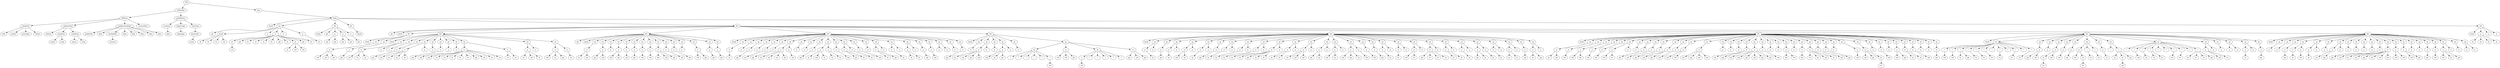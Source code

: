 digraph Tree {
	"t0" [label = "TEI"];
	"t1" [label = "teiHeader"];
	"t2" [label = "fileDesc"];
	"t3" [label = "titleStmt"];
	"t4" [label = "title"];
	"t5" [label = "author"];
	"t6" [label = "principal"];
	"t7" [label = "editor"];
	"t8" [label = "editionStmt"];
	"t9" [label = "edition"];
	"t10" [label = "respStmt"];
	"t11" [label = "name"];
	"t12" [label = "resp"];
	"t13" [label = "respStmt"];
	"t14" [label = "name"];
	"t15" [label = "resp"];
	"t16" [label = "publicationStmt"];
	"t17" [label = "publisher"];
	"t18" [label = "date"];
	"t19" [label = "availability"];
	"t20" [label = "licence"];
	"t21" [label = "idno"];
	"t22" [label = "idno"];
	"t23" [label = "idno"];
	"t24" [label = "idno"];
	"t25" [label = "idno"];
	"t26" [label = "sourceDesc"];
	"t27" [label = "profileDesc"];
	"t28" [label = "creation"];
	"t29" [label = "date"];
	"t30" [label = "langUsage"];
	"t31" [label = "language"];
	"t32" [label = "textClass"];
	"t33" [label = "keywords"];
	"t34" [label = "term"];
	"t35" [label = "text"];
	"t36" [label = "body"];
	"t37" [label = "head"];
	"t38" [label = "div"];
	"t39" [label = "pb"];
	"t40" [label = "head"];
	"t41" [label = "lb"];
	"t42" [label = "hi"];
	"t43" [label = "hi"];
	"t44" [label = "hi"];
	"t45" [label = "p"];
	"t46" [label = "p"];
	"t47" [label = "hi"];
	"t48" [label = "ref"];
	"t49" [label = "pb"];
	"t50" [label = "hi"];
	"t51" [label = "hi"];
	"t52" [label = "hi"];
	"t53" [label = "hi"];
	"t54" [label = "pb"];
	"t55" [label = "hi"];
	"t56" [label = "hi"];
	"t57" [label = "hi"];
	"t58" [label = "ref"];
	"t59" [label = "ref"];
	"t60" [label = "pb"];
	"t61" [label = "hi"];
	"t62" [label = "p"];
	"t63" [label = "p"];
	"t64" [label = "hi"];
	"t65" [label = "div"];
	"t66" [label = "head"];
	"t67" [label = "pb"];
	"t68" [label = "p"];
	"t69" [label = "pb"];
	"t70" [label = "pb"];
	"t71" [label = "p"];
	"t72" [label = "pb"];
	"t73" [label = "pb"];
	"t74" [label = "p"];
	"t75" [label = "pb"];
	"t76" [label = "div"];
	"t77" [label = "head"];
	"t78" [label = "div"];
	"t79" [label = "pb"];
	"t80" [label = "head"];
	"t81" [label = "div"];
	"t82" [label = "head"];
	"t83" [label = "sp"];
	"t84" [label = "p"];
	"t85" [label = "ref"];
	"t86" [label = "ref"];
	"t87" [label = "pb"];
	"t88" [label = "sp"];
	"t89" [label = "p"];
	"t90" [label = "pb"];
	"t91" [label = "div"];
	"t92" [label = "head"];
	"t93" [label = "sp"];
	"t94" [label = "p"];
	"t95" [label = "ref"];
	"t96" [label = "hi"];
	"t97" [label = "hi"];
	"t98" [label = "p"];
	"t99" [label = "sp"];
	"t100" [label = "p"];
	"t101" [label = "sp"];
	"t102" [label = "p"];
	"t103" [label = "pb"];
	"t104" [label = "sp"];
	"t105" [label = "p"];
	"t106" [label = "ref"];
	"t107" [label = "hi"];
	"t108" [label = "hi"];
	"t109" [label = "hi"];
	"t110" [label = "p"];
	"t111" [label = "sp"];
	"t112" [label = "p"];
	"t113" [label = "sp"];
	"t114" [label = "p"];
	"t115" [label = "pb"];
	"t116" [label = "sp"];
	"t117" [label = "p"];
	"t118" [label = "sp"];
	"t119" [label = "p"];
	"t120" [label = "sp"];
	"t121" [label = "p"];
	"t122" [label = "ref"];
	"t123" [label = "ref"];
	"t124" [label = "hi"];
	"t125" [label = "hi"];
	"t126" [label = "hi"];
	"t127" [label = "hi"];
	"t128" [label = "hi"];
	"t129" [label = "pb"];
	"t130" [label = "ref"];
	"t131" [label = "hi"];
	"t132" [label = "hi"];
	"t133" [label = "p"];
	"t134" [label = "hi"];
	"t135" [label = "hi"];
	"t136" [label = "sp"];
	"t137" [label = "p"];
	"t138" [label = "hi"];
	"t139" [label = "ref"];
	"t140" [label = "hi"];
	"t141" [label = "p"];
	"t142" [label = "sp"];
	"t143" [label = "p"];
	"t144" [label = "ref"];
	"t145" [label = "hi"];
	"t146" [label = "pb"];
	"t147" [label = "p"];
	"t148" [label = "hi"];
	"t149" [label = "div"];
	"t150" [label = "pb"];
	"t151" [label = "head"];
	"t152" [label = "sp"];
	"t153" [label = "p"];
	"t154" [label = "hi"];
	"t155" [label = "ref"];
	"t156" [label = "sp"];
	"t157" [label = "p"];
	"t158" [label = "pb"];
	"t159" [label = "ref"];
	"t160" [label = "sp"];
	"t161" [label = "p"];
	"t162" [label = "sp"];
	"t163" [label = "p"];
	"t164" [label = "ref"];
	"t165" [label = "pb"];
	"t166" [label = "sp"];
	"t167" [label = "p"];
	"t168" [label = "ref"];
	"t169" [label = "sp"];
	"t170" [label = "p"];
	"t171" [label = "pb"];
	"t172" [label = "sp"];
	"t173" [label = "p"];
	"t174" [label = "ref"];
	"t175" [label = "sp"];
	"t176" [label = "p"];
	"t177" [label = "ref"];
	"t178" [label = "sp"];
	"t179" [label = "p"];
	"t180" [label = "pb"];
	"t181" [label = "ref"];
	"t182" [label = "pb"];
	"t183" [label = "sp"];
	"t184" [label = "p"];
	"t185" [label = "ref"];
	"t186" [label = "sp"];
	"t187" [label = "p"];
	"t188" [label = "pb"];
	"t189" [label = "sp"];
	"t190" [label = "p"];
	"t191" [label = "sp"];
	"t192" [label = "p"];
	"t193" [label = "ref"];
	"t194" [label = "pb"];
	"t195" [label = "sp"];
	"t196" [label = "p"];
	"t197" [label = "pb"];
	"t198" [label = "sp"];
	"t199" [label = "p"];
	"t200" [label = "pb"];
	"t201" [label = "div"];
	"t202" [label = "head"];
	"t203" [label = "sp"];
	"t204" [label = "p"];
	"t205" [label = "hi"];
	"t206" [label = "sp"];
	"t207" [label = "p"];
	"t208" [label = "sp"];
	"t209" [label = "p"];
	"t210" [label = "pb"];
	"t211" [label = "sp"];
	"t212" [label = "p"];
	"t213" [label = "sp"];
	"t214" [label = "p"];
	"t215" [label = "ref"];
	"t216" [label = "sp"];
	"t217" [label = "p"];
	"t218" [label = "pb"];
	"t219" [label = "sp"];
	"t220" [label = "p"];
	"t221" [label = "hi"];
	"t222" [label = "ref"];
	"t223" [label = "hi"];
	"t224" [label = "pb"];
	"t225" [label = "p"];
	"t226" [label = "ref"];
	"t227" [label = "sp"];
	"t228" [label = "p"];
	"t229" [label = "sp"];
	"t230" [label = "p"];
	"t231" [label = "sp"];
	"t232" [label = "p"];
	"t233" [label = "pb"];
	"t234" [label = "sp"];
	"t235" [label = "p"];
	"t236" [label = "hi"];
	"t237" [label = "ref"];
	"t238" [label = "hi"];
	"t239" [label = "p"];
	"t240" [label = "hi"];
	"t241" [label = "hi"];
	"t242" [label = "sp"];
	"t243" [label = "p"];
	"t244" [label = "ref"];
	"t245" [label = "sp"];
	"t246" [label = "p"];
	"t247" [label = "pb"];
	"t248" [label = "hi"];
	"t249" [label = "p"];
	"t250" [label = "hi"];
	"t251" [label = "sp"];
	"t252" [label = "p"];
	"t253" [label = "ref"];
	"t254" [label = "sp"];
	"t255" [label = "p"];
	"t256" [label = "sp"];
	"t257" [label = "p"];
	"t258" [label = "hi"];
	"t259" [label = "pb"];
	"t260" [label = "p"];
	"t261" [label = "sp"];
	"t262" [label = "p"];
	"t263" [label = "hi"];
	"t264" [label = "p"];
	"t265" [label = "sp"];
	"t266" [label = "p"];
	"t267" [label = "hi"];
	"t268" [label = "hi"];
	"t269" [label = "p"];
	"t270" [label = "sp"];
	"t271" [label = "p"];
	"t272" [label = "pb"];
	"t273" [label = "sp"];
	"t274" [label = "p"];
	"t275" [label = "ref"];
	"t276" [label = "sp"];
	"t277" [label = "p"];
	"t278" [label = "p"];
	"t279" [label = "sp"];
	"t280" [label = "p"];
	"t281" [label = "sp"];
	"t282" [label = "p"];
	"t283" [label = "pb"];
	"t284" [label = "div"];
	"t285" [label = "head"];
	"t286" [label = "sp"];
	"t287" [label = "p"];
	"t288" [label = "sp"];
	"t289" [label = "p"];
	"t290" [label = "hi"];
	"t291" [label = "ref"];
	"t292" [label = "pb"];
	"t293" [label = "ref"];
	"t294" [label = "p"];
	"t295" [label = "sp"];
	"t296" [label = "p"];
	"t297" [label = "sp"];
	"t298" [label = "p"];
	"t299" [label = "ref"];
	"t300" [label = "hi"];
	"t301" [label = "pb"];
	"t302" [label = "p"];
	"t303" [label = "sp"];
	"t304" [label = "p"];
	"t305" [label = "sp"];
	"t306" [label = "lg"];
	"t307" [label = "l"];
	"t308" [label = "l"];
	"t309" [label = "l"];
	"t310" [label = "l"];
	"t311" [label = "l"];
	"t312" [label = "l"];
	"t313" [label = "ref"];
	"t314" [label = "p"];
	"t315" [label = "ref"];
	"t316" [label = "ref"];
	"t317" [label = "pb"];
	"t318" [label = "lg"];
	"t319" [label = "l"];
	"t320" [label = "ref"];
	"t321" [label = "l"];
	"t322" [label = "l"];
	"t323" [label = "l"];
	"t324" [label = "l"];
	"t325" [label = "l"];
	"t326" [label = "p"];
	"t327" [label = "pb"];
	"t328" [label = "ref"];
	"t329" [label = "pb"];
	"t330" [label = "div"];
	"t331" [label = "head"];
	"t332" [label = "sp"];
	"t333" [label = "p"];
	"t334" [label = "hi"];
	"t335" [label = "p"];
	"t336" [label = "sp"];
	"t337" [label = "p"];
	"t338" [label = "pb"];
	"t339" [label = "sp"];
	"t340" [label = "p"];
	"t341" [label = "hi"];
	"t342" [label = "p"];
	"t343" [label = "sp"];
	"t344" [label = "p"];
	"t345" [label = "ref"];
	"t346" [label = "hi"];
	"t347" [label = "p"];
	"t348" [label = "sp"];
	"t349" [label = "p"];
	"t350" [label = "hi"];
	"t351" [label = "p"];
	"t352" [label = "sp"];
	"t353" [label = "p"];
	"t354" [label = "pb"];
	"t355" [label = "sp"];
	"t356" [label = "p"];
	"t357" [label = "hi"];
	"t358" [label = "p"];
	"t359" [label = "sp"];
	"t360" [label = "p"];
	"t361" [label = "hi"];
	"t362" [label = "p"];
	"t363" [label = "sp"];
	"t364" [label = "p"];
	"t365" [label = "hi"];
	"t366" [label = "p"];
	"t367" [label = "sp"];
	"t368" [label = "p"];
	"t369" [label = "hi"];
	"t370" [label = "hi"];
	"t371" [label = "pb"];
	"t372" [label = "hi"];
	"t373" [label = "hi"];
	"t374" [label = "p"];
	"t375" [label = "sp"];
	"t376" [label = "p"];
	"t377" [label = "hi"];
	"t378" [label = "hi"];
	"t379" [label = "p"];
	"t380" [label = "sp"];
	"t381" [label = "p"];
	"t382" [label = "hi"];
	"t383" [label = "ref"];
	"t384" [label = "ref"];
	"t385" [label = "p"];
	"t386" [label = "sp"];
	"t387" [label = "p"];
	"t388" [label = "pb"];
	"t389" [label = "hi"];
	"t390" [label = "p"];
	"t391" [label = "sp"];
	"t392" [label = "p"];
	"t393" [label = "ref"];
	"t394" [label = "hi"];
	"t395" [label = "p"];
	"t396" [label = "sp"];
	"t397" [label = "p"];
	"t398" [label = "ref"];
	"t399" [label = "pb"];
	"t400" [label = "hi"];
	"t401" [label = "p"];
	"t402" [label = "ref"];
	"t403" [label = "sp"];
	"t404" [label = "p"];
	"t405" [label = "ref"];
	"t406" [label = "sp"];
	"t407" [label = "p"];
	"t408" [label = "pb"];
	"t409" [label = "sp"];
	"t410" [label = "p"];
	"t411" [label = "hi"];
	"t412" [label = "p"];
	"t413" [label = "sp"];
	"t414" [label = "p"];
	"t415" [label = "hi"];
	"t416" [label = "p"];
	"t417" [label = "sp"];
	"t418" [label = "p"];
	"t419" [label = "ref"];
	"t420" [label = "hi"];
	"t421" [label = "p"];
	"t422" [label = "sp"];
	"t423" [label = "p"];
	"t424" [label = "pb"];
	"t425" [label = "hi"];
	"t426" [label = "hi"];
	"t427" [label = "hi"];
	"t428" [label = "p"];
	"t429" [label = "sp"];
	"t430" [label = "p"];
	"t431" [label = "hi"];
	"t432" [label = "hi"];
	"t433" [label = "p"];
	"t434" [label = "sp"];
	"t435" [label = "p"];
	"t436" [label = "hi"];
	"t437" [label = "p"];
	"t438" [label = "sp"];
	"t439" [label = "p"];
	"t440" [label = "pb"];
	"t441" [label = "hi"];
	"t442" [label = "p"];
	"t443" [label = "hi"];
	"t444" [label = "sp"];
	"t445" [label = "p"];
	"t446" [label = "hi"];
	"t447" [label = "p"];
	"t448" [label = "sp"];
	"t449" [label = "p"];
	"t450" [label = "hi"];
	"t451" [label = "hi"];
	"t452" [label = "p"];
	"t453" [label = "sp"];
	"t454" [label = "p"];
	"t455" [label = "pb"];
	"t456" [label = "sp"];
	"t457" [label = "p"];
	"t458" [label = "hi"];
	"t459" [label = "pb"];
	"t460" [label = "p"];
	"t461" [label = "div"];
	"t462" [label = "head"];
	"t463" [label = "sp"];
	"t464" [label = "p"];
	"t465" [label = "hi"];
	"t466" [label = "pb"];
	"t467" [label = "sp"];
	"t468" [label = "p"];
	"t469" [label = "ref"];
	"t470" [label = "sp"];
	"t471" [label = "p"];
	"t472" [label = "ref"];
	"t473" [label = "pb"];
	"t474" [label = "sp"];
	"t475" [label = "p"];
	"t476" [label = "ref"];
	"t477" [label = "sp"];
	"t478" [label = "p"];
	"t479" [label = "pb"];
	"t480" [label = "sp"];
	"t481" [label = "p"];
	"t482" [label = "ref"];
	"t483" [label = "hi"];
	"t484" [label = "p"];
	"t485" [label = "sp"];
	"t486" [label = "p"];
	"t487" [label = "sp"];
	"t488" [label = "p"];
	"t489" [label = "pb"];
	"t490" [label = "sp"];
	"t491" [label = "p"];
	"t492" [label = "ref"];
	"t493" [label = "sp"];
	"t494" [label = "p"];
	"t495" [label = "pb"];
	"t496" [label = "sp"];
	"t497" [label = "p"];
	"t498" [label = "ref"];
	"t499" [label = "pb"];
	"t500" [label = "sp"];
	"t501" [label = "p"];
	"t502" [label = "ref"];
	"t503" [label = "sp"];
	"t504" [label = "p"];
	"t505" [label = "ref"];
	"t506" [label = "ref"];
	"t507" [label = "sp"];
	"t508" [label = "p"];
	"t509" [label = "ref"];
	"t510" [label = "pb"];
	"t511" [label = "ref"];
	"t512" [label = "ref"];
	"t513" [label = "sp"];
	"t514" [label = "p"];
	"t515" [label = "sp"];
	"t516" [label = "p"];
	"t517" [label = "sp"];
	"t518" [label = "p"];
	"t519" [label = "sp"];
	"t520" [label = "p"];
	"t521" [label = "ref"];
	"t522" [label = "pb"];
	"t523" [label = "sp"];
	"t524" [label = "p"];
	"t525" [label = "ref"];
	"t526" [label = "ref"];
	"t527" [label = "pb"];
	"t528" [label = "ref"];
	"t529" [label = "pb"];
	"t530" [label = "pb"];
	"t531" [label = "sp"];
	"t532" [label = "p"];
	"t533" [label = "ref"];
	"t534" [label = "sp"];
	"t535" [label = "p"];
	"t536" [label = "sp"];
	"t537" [label = "p"];
	"t538" [label = "sp"];
	"t539" [label = "p"];
	"t540" [label = "pb"];
	"t541" [label = "ref"];
	"t542" [label = "sp"];
	"t543" [label = "p"];
	"t544" [label = "sp"];
	"t545" [label = "p"];
	"t546" [label = "pb"];
	"t547" [label = "sp"];
	"t548" [label = "p"];
	"t549" [label = "hi"];
	"t550" [label = "hi"];
	"t551" [label = "ref"];
	"t552" [label = "hi"];
	"t553" [label = "sp"];
	"t554" [label = "p"];
	"t555" [label = "ref"];
	"t556" [label = "sp"];
	"t557" [label = "p"];
	"t558" [label = "pb"];
	"t559" [label = "sp"];
	"t560" [label = "p"];
	"t561" [label = "sp"];
	"t562" [label = "p"];
	"t563" [label = "ref"];
	"t564" [label = "sp"];
	"t565" [label = "p"];
	"t566" [label = "ref"];
	"t567" [label = "pb"];
	"t568" [label = "hi"];
	"t569" [label = "hi"];
	"t570" [label = "sp"];
	"t571" [label = "p"];
	"t572" [label = "sp"];
	"t573" [label = "p"];
	"t574" [label = "ref"];
	"t575" [label = "sp"];
	"t576" [label = "p"];
	"t577" [label = "sp"];
	"t578" [label = "p"];
	"t579" [label = "ref"];
	"t580" [label = "pb"];
	"t581" [label = "sp"];
	"t582" [label = "p"];
	"t583" [label = "hi"];
	"t584" [label = "hi"];
	"t585" [label = "sp"];
	"t586" [label = "p"];
	"t587" [label = "ref"];
	"t588" [label = "sp"];
	"t589" [label = "p"];
	"t590" [label = "sp"];
	"t591" [label = "p"];
	"t592" [label = "sp"];
	"t593" [label = "p"];
	"t594" [label = "pb"];
	"t595" [label = "div"];
	"t596" [label = "head"];
	"t597" [label = "sp"];
	"t598" [label = "l"];
	"t599" [label = "ref"];
	"t600" [label = "l"];
	"t601" [label = "ref"];
	"t602" [label = "l"];
	"t603" [label = "hi"];
	"t604" [label = "pb"];
	"t605" [label = "l"];
	"t606" [label = "hi"];
	"t607" [label = "l"];
	"t608" [label = "hi"];
	"t609" [label = "l"];
	"t610" [label = "hi"];
	"t611" [label = "l"];
	"t612" [label = "l"];
	"t613" [label = "hi"];
	"t614" [label = "l"];
	"t615" [label = "l"];
	"t616" [label = "hi"];
	"t617" [label = "l"];
	"t618" [label = "l"];
	"t619" [label = "hi"];
	"t620" [label = "sp"];
	"t621" [label = "p"];
	"t622" [label = "pb"];
	"t623" [label = "ref"];
	"t624" [label = "sp"];
	"t625" [label = "p"];
	"t626" [label = "sp"];
	"t627" [label = "p"];
	"t628" [label = "hi"];
	"t629" [label = "hi"];
	"t630" [label = "ref"];
	"t631" [label = "sp"];
	"t632" [label = "p"];
	"t633" [label = "ref"];
	"t634" [label = "sp"];
	"t635" [label = "p"];
	"t636" [label = "pb"];
	"t637" [label = "sp"];
	"t638" [label = "p"];
	"t639" [label = "ref"];
	"t640" [label = "hi"];
	"t641" [label = "hi"];
	"t642" [label = "l"];
	"t643" [label = "hi"];
	"t644" [label = "l"];
	"t645" [label = "hi"];
	"t646" [label = "sp"];
	"t647" [label = "p"];
	"t648" [label = "hi"];
	"t649" [label = "sp"];
	"t650" [label = "l"];
	"t651" [label = "l"];
	"t652" [label = "hi"];
	"t653" [label = "hi"];
	"t654" [label = "ref"];
	"t655" [label = "pb"];
	"t656" [label = "sp"];
	"t657" [label = "l"];
	"t658" [label = "l"];
	"t659" [label = "ref"];
	"t660" [label = "l"];
	"t661" [label = "hi"];
	"t662" [label = "l"];
	"t663" [label = "hi"];
	"t664" [label = "hi"];
	"t665" [label = "l"];
	"t666" [label = "l"];
	"t667" [label = "l"];
	"t668" [label = "ref"];
	"t669" [label = "l"];
	"t670" [label = "hi"];
	"t671" [label = "l"];
	"t672" [label = "l"];
	"t673" [label = "hi"];
	"t674" [label = "hi"];
	"t675" [label = "hi"];
	"t676" [label = "pb"];
	"t677" [label = "sp"];
	"t678" [label = "p"];
	"t679" [label = "ref"];
	"t680" [label = "hi"];
	"t681" [label = "p"];
	"t682" [label = "sp"];
	"t683" [label = "p"];
	"t684" [label = "sp"];
	"t685" [label = "p"];
	"t686" [label = "p"];
	"t687" [label = "sp"];
	"t688" [label = "p"];
	"t689" [label = "hi"];
	"t690" [label = "p"];
	"t691" [label = "sp"];
	"t692" [label = "p"];
	"t693" [label = "pb"];
	"t694" [label = "div"];
	"t695" [label = "head"];
	"t696" [label = "sp"];
	"t697" [label = "p"];
	"t698" [label = "sp"];
	"t699" [label = "p"];
	"t700" [label = "sp"];
	"t701" [label = "p"];
	"t702" [label = "pb"];
	"t703" [label = "sp"];
	"t704" [label = "p"];
	"t705" [label = "hi"];
	"t706" [label = "p"];
	"t707" [label = "ref"];
	"t708" [label = "sp"];
	"t709" [label = "p"];
	"t710" [label = "hi"];
	"t711" [label = "p"];
	"t712" [label = "sp"];
	"t713" [label = "p"];
	"t714" [label = "sp"];
	"t715" [label = "p"];
	"t716" [label = "hi"];
	"t717" [label = "pb"];
	"t718" [label = "p"];
	"t719" [label = "sp"];
	"t720" [label = "p"];
	"t721" [label = "sp"];
	"t722" [label = "p"];
	"t723" [label = "sp"];
	"t724" [label = "p"];
	"t725" [label = "sp"];
	"t726" [label = "p"];
	"t727" [label = "sp"];
	"t728" [label = "p"];
	"t729" [label = "pb"];
	"t730" [label = "sp"];
	"t731" [label = "p"];
	"t732" [label = "ref"];
	"t733" [label = "hi"];
	"t734" [label = "ref"];
	"t735" [label = "pb"];
	"t736" [label = "ref"];
	"t737" [label = "ref"];
	"t738" [label = "pb"];
	"t739" [label = "sp"];
	"t740" [label = "p"];
	"t741" [label = "ref"];
	"t742" [label = "ref"];
	"t743" [label = "sp"];
	"t744" [label = "p"];
	"t745" [label = "ref"];
	"t746" [label = "pb"];
	"t747" [label = "sp"];
	"t748" [label = "p"];
	"t749" [label = "sp"];
	"t750" [label = "p"];
	"t751" [label = "sp"];
	"t752" [label = "p"];
	"t753" [label = "pb"];
	"t754" [label = "sp"];
	"t755" [label = "p"];
	"t756" [label = "ref"];
	"t757" [label = "sp"];
	"t758" [label = "p"];
	"t759" [label = "ref"];
	"t760" [label = "hi"];
	"t761" [label = "pb"];
	"t762" [label = "p"];
	"t763" [label = "sp"];
	"t764" [label = "p"];
	"t765" [label = "sp"];
	"t766" [label = "p"];
	"t767" [label = "p"];
	"t768" [label = "div"];
	"t769" [label = "head"];
	"t770" [label = "p"];
	"t771" [label = "hi"];
	"t772" [label = "hi"];
	"t773" [label = "hi"];
	"t774" [label = "hi"];
	"t775" [label = "p"];
	"t776" [label = "p"];
	"t0" -> "t1";
	"t1" -> "t2";
	"t2" -> "t3";
	"t3" -> "t4";
	"t3" -> "t5";
	"t3" -> "t6";
	"t3" -> "t7";
	"t2" -> "t8";
	"t8" -> "t9";
	"t8" -> "t10";
	"t10" -> "t11";
	"t10" -> "t12";
	"t8" -> "t13";
	"t13" -> "t14";
	"t13" -> "t15";
	"t2" -> "t16";
	"t16" -> "t17";
	"t16" -> "t18";
	"t16" -> "t19";
	"t19" -> "t20";
	"t16" -> "t21";
	"t16" -> "t22";
	"t16" -> "t23";
	"t16" -> "t24";
	"t16" -> "t25";
	"t2" -> "t26";
	"t1" -> "t27";
	"t27" -> "t28";
	"t28" -> "t29";
	"t27" -> "t30";
	"t30" -> "t31";
	"t27" -> "t32";
	"t32" -> "t33";
	"t33" -> "t34";
	"t0" -> "t35";
	"t35" -> "t36";
	"t36" -> "t37";
	"t36" -> "t38";
	"t38" -> "t39";
	"t38" -> "t40";
	"t40" -> "t41";
	"t40" -> "t42";
	"t40" -> "t43";
	"t40" -> "t44";
	"t38" -> "t45";
	"t38" -> "t46";
	"t46" -> "t47";
	"t47" -> "t48";
	"t46" -> "t49";
	"t46" -> "t50";
	"t46" -> "t51";
	"t46" -> "t52";
	"t46" -> "t53";
	"t46" -> "t54";
	"t46" -> "t55";
	"t46" -> "t56";
	"t56" -> "t57";
	"t56" -> "t58";
	"t56" -> "t59";
	"t46" -> "t60";
	"t46" -> "t61";
	"t38" -> "t62";
	"t38" -> "t63";
	"t63" -> "t64";
	"t36" -> "t65";
	"t65" -> "t66";
	"t65" -> "t67";
	"t65" -> "t68";
	"t68" -> "t69";
	"t68" -> "t70";
	"t65" -> "t71";
	"t71" -> "t72";
	"t71" -> "t73";
	"t65" -> "t74";
	"t74" -> "t75";
	"t36" -> "t76";
	"t76" -> "t77";
	"t36" -> "t78";
	"t78" -> "t79";
	"t78" -> "t80";
	"t78" -> "t81";
	"t81" -> "t82";
	"t81" -> "t83";
	"t83" -> "t84";
	"t84" -> "t85";
	"t84" -> "t86";
	"t84" -> "t87";
	"t81" -> "t88";
	"t88" -> "t89";
	"t89" -> "t90";
	"t78" -> "t91";
	"t91" -> "t92";
	"t91" -> "t93";
	"t93" -> "t94";
	"t94" -> "t95";
	"t94" -> "t96";
	"t94" -> "t97";
	"t93" -> "t98";
	"t91" -> "t99";
	"t99" -> "t100";
	"t91" -> "t101";
	"t101" -> "t102";
	"t102" -> "t103";
	"t91" -> "t104";
	"t104" -> "t105";
	"t105" -> "t106";
	"t105" -> "t107";
	"t105" -> "t108";
	"t105" -> "t109";
	"t104" -> "t110";
	"t91" -> "t111";
	"t111" -> "t112";
	"t91" -> "t113";
	"t113" -> "t114";
	"t114" -> "t115";
	"t91" -> "t116";
	"t116" -> "t117";
	"t91" -> "t118";
	"t118" -> "t119";
	"t91" -> "t120";
	"t120" -> "t121";
	"t121" -> "t122";
	"t121" -> "t123";
	"t121" -> "t124";
	"t121" -> "t125";
	"t121" -> "t126";
	"t121" -> "t127";
	"t121" -> "t128";
	"t121" -> "t129";
	"t121" -> "t130";
	"t121" -> "t131";
	"t121" -> "t132";
	"t120" -> "t133";
	"t133" -> "t134";
	"t133" -> "t135";
	"t91" -> "t136";
	"t136" -> "t137";
	"t137" -> "t138";
	"t137" -> "t139";
	"t137" -> "t140";
	"t136" -> "t141";
	"t91" -> "t142";
	"t142" -> "t143";
	"t143" -> "t144";
	"t143" -> "t145";
	"t143" -> "t146";
	"t142" -> "t147";
	"t147" -> "t148";
	"t78" -> "t149";
	"t149" -> "t150";
	"t149" -> "t151";
	"t149" -> "t152";
	"t152" -> "t153";
	"t153" -> "t154";
	"t153" -> "t155";
	"t149" -> "t156";
	"t156" -> "t157";
	"t157" -> "t158";
	"t157" -> "t159";
	"t149" -> "t160";
	"t160" -> "t161";
	"t149" -> "t162";
	"t162" -> "t163";
	"t163" -> "t164";
	"t163" -> "t165";
	"t149" -> "t166";
	"t166" -> "t167";
	"t167" -> "t168";
	"t149" -> "t169";
	"t169" -> "t170";
	"t170" -> "t171";
	"t149" -> "t172";
	"t172" -> "t173";
	"t173" -> "t174";
	"t149" -> "t175";
	"t175" -> "t176";
	"t176" -> "t177";
	"t149" -> "t178";
	"t178" -> "t179";
	"t179" -> "t180";
	"t179" -> "t181";
	"t179" -> "t182";
	"t149" -> "t183";
	"t183" -> "t184";
	"t184" -> "t185";
	"t149" -> "t186";
	"t186" -> "t187";
	"t187" -> "t188";
	"t149" -> "t189";
	"t189" -> "t190";
	"t149" -> "t191";
	"t191" -> "t192";
	"t192" -> "t193";
	"t192" -> "t194";
	"t149" -> "t195";
	"t195" -> "t196";
	"t196" -> "t197";
	"t149" -> "t198";
	"t198" -> "t199";
	"t199" -> "t200";
	"t78" -> "t201";
	"t201" -> "t202";
	"t201" -> "t203";
	"t203" -> "t204";
	"t204" -> "t205";
	"t201" -> "t206";
	"t206" -> "t207";
	"t201" -> "t208";
	"t208" -> "t209";
	"t209" -> "t210";
	"t201" -> "t211";
	"t211" -> "t212";
	"t201" -> "t213";
	"t213" -> "t214";
	"t214" -> "t215";
	"t201" -> "t216";
	"t216" -> "t217";
	"t217" -> "t218";
	"t201" -> "t219";
	"t219" -> "t220";
	"t220" -> "t221";
	"t220" -> "t222";
	"t220" -> "t223";
	"t220" -> "t224";
	"t219" -> "t225";
	"t225" -> "t226";
	"t201" -> "t227";
	"t227" -> "t228";
	"t201" -> "t229";
	"t229" -> "t230";
	"t201" -> "t231";
	"t231" -> "t232";
	"t232" -> "t233";
	"t201" -> "t234";
	"t234" -> "t235";
	"t235" -> "t236";
	"t235" -> "t237";
	"t235" -> "t238";
	"t234" -> "t239";
	"t239" -> "t240";
	"t239" -> "t241";
	"t201" -> "t242";
	"t242" -> "t243";
	"t243" -> "t244";
	"t201" -> "t245";
	"t245" -> "t246";
	"t246" -> "t247";
	"t246" -> "t248";
	"t245" -> "t249";
	"t249" -> "t250";
	"t201" -> "t251";
	"t251" -> "t252";
	"t252" -> "t253";
	"t201" -> "t254";
	"t254" -> "t255";
	"t201" -> "t256";
	"t256" -> "t257";
	"t257" -> "t258";
	"t257" -> "t259";
	"t256" -> "t260";
	"t201" -> "t261";
	"t261" -> "t262";
	"t262" -> "t263";
	"t261" -> "t264";
	"t201" -> "t265";
	"t265" -> "t266";
	"t266" -> "t267";
	"t266" -> "t268";
	"t265" -> "t269";
	"t201" -> "t270";
	"t270" -> "t271";
	"t271" -> "t272";
	"t201" -> "t273";
	"t273" -> "t274";
	"t274" -> "t275";
	"t201" -> "t276";
	"t276" -> "t277";
	"t276" -> "t278";
	"t201" -> "t279";
	"t279" -> "t280";
	"t201" -> "t281";
	"t281" -> "t282";
	"t282" -> "t283";
	"t78" -> "t284";
	"t284" -> "t285";
	"t284" -> "t286";
	"t286" -> "t287";
	"t284" -> "t288";
	"t288" -> "t289";
	"t289" -> "t290";
	"t289" -> "t291";
	"t289" -> "t292";
	"t289" -> "t293";
	"t288" -> "t294";
	"t284" -> "t295";
	"t295" -> "t296";
	"t284" -> "t297";
	"t297" -> "t298";
	"t298" -> "t299";
	"t298" -> "t300";
	"t298" -> "t301";
	"t297" -> "t302";
	"t284" -> "t303";
	"t303" -> "t304";
	"t284" -> "t305";
	"t305" -> "t306";
	"t306" -> "t307";
	"t306" -> "t308";
	"t306" -> "t309";
	"t306" -> "t310";
	"t306" -> "t311";
	"t306" -> "t312";
	"t312" -> "t313";
	"t305" -> "t314";
	"t314" -> "t315";
	"t314" -> "t316";
	"t314" -> "t317";
	"t305" -> "t318";
	"t318" -> "t319";
	"t319" -> "t320";
	"t318" -> "t321";
	"t318" -> "t322";
	"t318" -> "t323";
	"t318" -> "t324";
	"t318" -> "t325";
	"t305" -> "t326";
	"t326" -> "t327";
	"t326" -> "t328";
	"t326" -> "t329";
	"t78" -> "t330";
	"t330" -> "t331";
	"t330" -> "t332";
	"t332" -> "t333";
	"t333" -> "t334";
	"t332" -> "t335";
	"t330" -> "t336";
	"t336" -> "t337";
	"t337" -> "t338";
	"t330" -> "t339";
	"t339" -> "t340";
	"t340" -> "t341";
	"t339" -> "t342";
	"t330" -> "t343";
	"t343" -> "t344";
	"t344" -> "t345";
	"t344" -> "t346";
	"t343" -> "t347";
	"t330" -> "t348";
	"t348" -> "t349";
	"t349" -> "t350";
	"t348" -> "t351";
	"t330" -> "t352";
	"t352" -> "t353";
	"t353" -> "t354";
	"t330" -> "t355";
	"t355" -> "t356";
	"t356" -> "t357";
	"t355" -> "t358";
	"t330" -> "t359";
	"t359" -> "t360";
	"t360" -> "t361";
	"t359" -> "t362";
	"t330" -> "t363";
	"t363" -> "t364";
	"t364" -> "t365";
	"t363" -> "t366";
	"t330" -> "t367";
	"t367" -> "t368";
	"t368" -> "t369";
	"t368" -> "t370";
	"t368" -> "t371";
	"t368" -> "t372";
	"t368" -> "t373";
	"t367" -> "t374";
	"t330" -> "t375";
	"t375" -> "t376";
	"t376" -> "t377";
	"t376" -> "t378";
	"t375" -> "t379";
	"t330" -> "t380";
	"t380" -> "t381";
	"t381" -> "t382";
	"t381" -> "t383";
	"t381" -> "t384";
	"t380" -> "t385";
	"t330" -> "t386";
	"t386" -> "t387";
	"t387" -> "t388";
	"t387" -> "t389";
	"t386" -> "t390";
	"t330" -> "t391";
	"t391" -> "t392";
	"t392" -> "t393";
	"t392" -> "t394";
	"t391" -> "t395";
	"t330" -> "t396";
	"t396" -> "t397";
	"t397" -> "t398";
	"t397" -> "t399";
	"t397" -> "t400";
	"t396" -> "t401";
	"t401" -> "t402";
	"t330" -> "t403";
	"t403" -> "t404";
	"t404" -> "t405";
	"t330" -> "t406";
	"t406" -> "t407";
	"t407" -> "t408";
	"t330" -> "t409";
	"t409" -> "t410";
	"t410" -> "t411";
	"t409" -> "t412";
	"t330" -> "t413";
	"t413" -> "t414";
	"t414" -> "t415";
	"t413" -> "t416";
	"t330" -> "t417";
	"t417" -> "t418";
	"t418" -> "t419";
	"t418" -> "t420";
	"t417" -> "t421";
	"t330" -> "t422";
	"t422" -> "t423";
	"t423" -> "t424";
	"t423" -> "t425";
	"t423" -> "t426";
	"t423" -> "t427";
	"t422" -> "t428";
	"t330" -> "t429";
	"t429" -> "t430";
	"t430" -> "t431";
	"t430" -> "t432";
	"t429" -> "t433";
	"t330" -> "t434";
	"t434" -> "t435";
	"t435" -> "t436";
	"t434" -> "t437";
	"t330" -> "t438";
	"t438" -> "t439";
	"t439" -> "t440";
	"t439" -> "t441";
	"t438" -> "t442";
	"t442" -> "t443";
	"t330" -> "t444";
	"t444" -> "t445";
	"t445" -> "t446";
	"t444" -> "t447";
	"t330" -> "t448";
	"t448" -> "t449";
	"t449" -> "t450";
	"t449" -> "t451";
	"t448" -> "t452";
	"t330" -> "t453";
	"t453" -> "t454";
	"t454" -> "t455";
	"t330" -> "t456";
	"t456" -> "t457";
	"t457" -> "t458";
	"t457" -> "t459";
	"t456" -> "t460";
	"t78" -> "t461";
	"t461" -> "t462";
	"t461" -> "t463";
	"t463" -> "t464";
	"t464" -> "t465";
	"t464" -> "t466";
	"t461" -> "t467";
	"t467" -> "t468";
	"t468" -> "t469";
	"t461" -> "t470";
	"t470" -> "t471";
	"t471" -> "t472";
	"t471" -> "t473";
	"t461" -> "t474";
	"t474" -> "t475";
	"t475" -> "t476";
	"t461" -> "t477";
	"t477" -> "t478";
	"t478" -> "t479";
	"t461" -> "t480";
	"t480" -> "t481";
	"t481" -> "t482";
	"t481" -> "t483";
	"t480" -> "t484";
	"t461" -> "t485";
	"t485" -> "t486";
	"t461" -> "t487";
	"t487" -> "t488";
	"t488" -> "t489";
	"t461" -> "t490";
	"t490" -> "t491";
	"t491" -> "t492";
	"t461" -> "t493";
	"t493" -> "t494";
	"t494" -> "t495";
	"t461" -> "t496";
	"t496" -> "t497";
	"t497" -> "t498";
	"t497" -> "t499";
	"t461" -> "t500";
	"t500" -> "t501";
	"t501" -> "t502";
	"t461" -> "t503";
	"t503" -> "t504";
	"t504" -> "t505";
	"t504" -> "t506";
	"t461" -> "t507";
	"t507" -> "t508";
	"t508" -> "t509";
	"t508" -> "t510";
	"t508" -> "t511";
	"t508" -> "t512";
	"t461" -> "t513";
	"t513" -> "t514";
	"t461" -> "t515";
	"t515" -> "t516";
	"t461" -> "t517";
	"t517" -> "t518";
	"t461" -> "t519";
	"t519" -> "t520";
	"t520" -> "t521";
	"t520" -> "t522";
	"t461" -> "t523";
	"t523" -> "t524";
	"t524" -> "t525";
	"t524" -> "t526";
	"t524" -> "t527";
	"t524" -> "t528";
	"t524" -> "t529";
	"t524" -> "t530";
	"t461" -> "t531";
	"t531" -> "t532";
	"t532" -> "t533";
	"t461" -> "t534";
	"t534" -> "t535";
	"t461" -> "t536";
	"t536" -> "t537";
	"t461" -> "t538";
	"t538" -> "t539";
	"t539" -> "t540";
	"t539" -> "t541";
	"t461" -> "t542";
	"t542" -> "t543";
	"t461" -> "t544";
	"t544" -> "t545";
	"t545" -> "t546";
	"t461" -> "t547";
	"t547" -> "t548";
	"t548" -> "t549";
	"t548" -> "t550";
	"t548" -> "t551";
	"t548" -> "t552";
	"t461" -> "t553";
	"t553" -> "t554";
	"t554" -> "t555";
	"t461" -> "t556";
	"t556" -> "t557";
	"t557" -> "t558";
	"t461" -> "t559";
	"t559" -> "t560";
	"t461" -> "t561";
	"t561" -> "t562";
	"t562" -> "t563";
	"t461" -> "t564";
	"t564" -> "t565";
	"t565" -> "t566";
	"t565" -> "t567";
	"t565" -> "t568";
	"t568" -> "t569";
	"t461" -> "t570";
	"t570" -> "t571";
	"t461" -> "t572";
	"t572" -> "t573";
	"t573" -> "t574";
	"t461" -> "t575";
	"t575" -> "t576";
	"t461" -> "t577";
	"t577" -> "t578";
	"t578" -> "t579";
	"t578" -> "t580";
	"t461" -> "t581";
	"t581" -> "t582";
	"t582" -> "t583";
	"t582" -> "t584";
	"t461" -> "t585";
	"t585" -> "t586";
	"t586" -> "t587";
	"t461" -> "t588";
	"t588" -> "t589";
	"t461" -> "t590";
	"t590" -> "t591";
	"t461" -> "t592";
	"t592" -> "t593";
	"t593" -> "t594";
	"t78" -> "t595";
	"t595" -> "t596";
	"t595" -> "t597";
	"t597" -> "t598";
	"t598" -> "t599";
	"t597" -> "t600";
	"t600" -> "t601";
	"t597" -> "t602";
	"t602" -> "t603";
	"t602" -> "t604";
	"t597" -> "t605";
	"t605" -> "t606";
	"t597" -> "t607";
	"t607" -> "t608";
	"t597" -> "t609";
	"t609" -> "t610";
	"t597" -> "t611";
	"t597" -> "t612";
	"t612" -> "t613";
	"t597" -> "t614";
	"t597" -> "t615";
	"t615" -> "t616";
	"t597" -> "t617";
	"t597" -> "t618";
	"t618" -> "t619";
	"t595" -> "t620";
	"t620" -> "t621";
	"t621" -> "t622";
	"t621" -> "t623";
	"t595" -> "t624";
	"t624" -> "t625";
	"t595" -> "t626";
	"t626" -> "t627";
	"t627" -> "t628";
	"t628" -> "t629";
	"t627" -> "t630";
	"t595" -> "t631";
	"t631" -> "t632";
	"t632" -> "t633";
	"t595" -> "t634";
	"t634" -> "t635";
	"t635" -> "t636";
	"t595" -> "t637";
	"t637" -> "t638";
	"t638" -> "t639";
	"t638" -> "t640";
	"t640" -> "t641";
	"t637" -> "t642";
	"t642" -> "t643";
	"t637" -> "t644";
	"t644" -> "t645";
	"t595" -> "t646";
	"t646" -> "t647";
	"t647" -> "t648";
	"t595" -> "t649";
	"t649" -> "t650";
	"t649" -> "t651";
	"t651" -> "t652";
	"t651" -> "t653";
	"t653" -> "t654";
	"t651" -> "t655";
	"t595" -> "t656";
	"t656" -> "t657";
	"t656" -> "t658";
	"t658" -> "t659";
	"t656" -> "t660";
	"t660" -> "t661";
	"t656" -> "t662";
	"t662" -> "t663";
	"t662" -> "t664";
	"t656" -> "t665";
	"t656" -> "t666";
	"t656" -> "t667";
	"t667" -> "t668";
	"t656" -> "t669";
	"t669" -> "t670";
	"t656" -> "t671";
	"t656" -> "t672";
	"t672" -> "t673";
	"t672" -> "t674";
	"t672" -> "t675";
	"t672" -> "t676";
	"t595" -> "t677";
	"t677" -> "t678";
	"t678" -> "t679";
	"t678" -> "t680";
	"t677" -> "t681";
	"t595" -> "t682";
	"t682" -> "t683";
	"t595" -> "t684";
	"t684" -> "t685";
	"t684" -> "t686";
	"t595" -> "t687";
	"t687" -> "t688";
	"t688" -> "t689";
	"t687" -> "t690";
	"t595" -> "t691";
	"t691" -> "t692";
	"t692" -> "t693";
	"t78" -> "t694";
	"t694" -> "t695";
	"t694" -> "t696";
	"t696" -> "t697";
	"t694" -> "t698";
	"t698" -> "t699";
	"t694" -> "t700";
	"t700" -> "t701";
	"t701" -> "t702";
	"t694" -> "t703";
	"t703" -> "t704";
	"t704" -> "t705";
	"t703" -> "t706";
	"t706" -> "t707";
	"t694" -> "t708";
	"t708" -> "t709";
	"t709" -> "t710";
	"t708" -> "t711";
	"t694" -> "t712";
	"t712" -> "t713";
	"t694" -> "t714";
	"t714" -> "t715";
	"t715" -> "t716";
	"t715" -> "t717";
	"t714" -> "t718";
	"t694" -> "t719";
	"t719" -> "t720";
	"t694" -> "t721";
	"t721" -> "t722";
	"t694" -> "t723";
	"t723" -> "t724";
	"t694" -> "t725";
	"t725" -> "t726";
	"t694" -> "t727";
	"t727" -> "t728";
	"t728" -> "t729";
	"t694" -> "t730";
	"t730" -> "t731";
	"t731" -> "t732";
	"t731" -> "t733";
	"t731" -> "t734";
	"t731" -> "t735";
	"t731" -> "t736";
	"t731" -> "t737";
	"t731" -> "t738";
	"t694" -> "t739";
	"t739" -> "t740";
	"t740" -> "t741";
	"t740" -> "t742";
	"t694" -> "t743";
	"t743" -> "t744";
	"t744" -> "t745";
	"t744" -> "t746";
	"t694" -> "t747";
	"t747" -> "t748";
	"t694" -> "t749";
	"t749" -> "t750";
	"t694" -> "t751";
	"t751" -> "t752";
	"t752" -> "t753";
	"t694" -> "t754";
	"t754" -> "t755";
	"t755" -> "t756";
	"t694" -> "t757";
	"t757" -> "t758";
	"t758" -> "t759";
	"t758" -> "t760";
	"t758" -> "t761";
	"t757" -> "t762";
	"t694" -> "t763";
	"t763" -> "t764";
	"t694" -> "t765";
	"t765" -> "t766";
	"t765" -> "t767";
	"t36" -> "t768";
	"t768" -> "t769";
	"t768" -> "t770";
	"t770" -> "t771";
	"t770" -> "t772";
	"t770" -> "t773";
	"t770" -> "t774";
	"t768" -> "t775";
	"t768" -> "t776";
}
